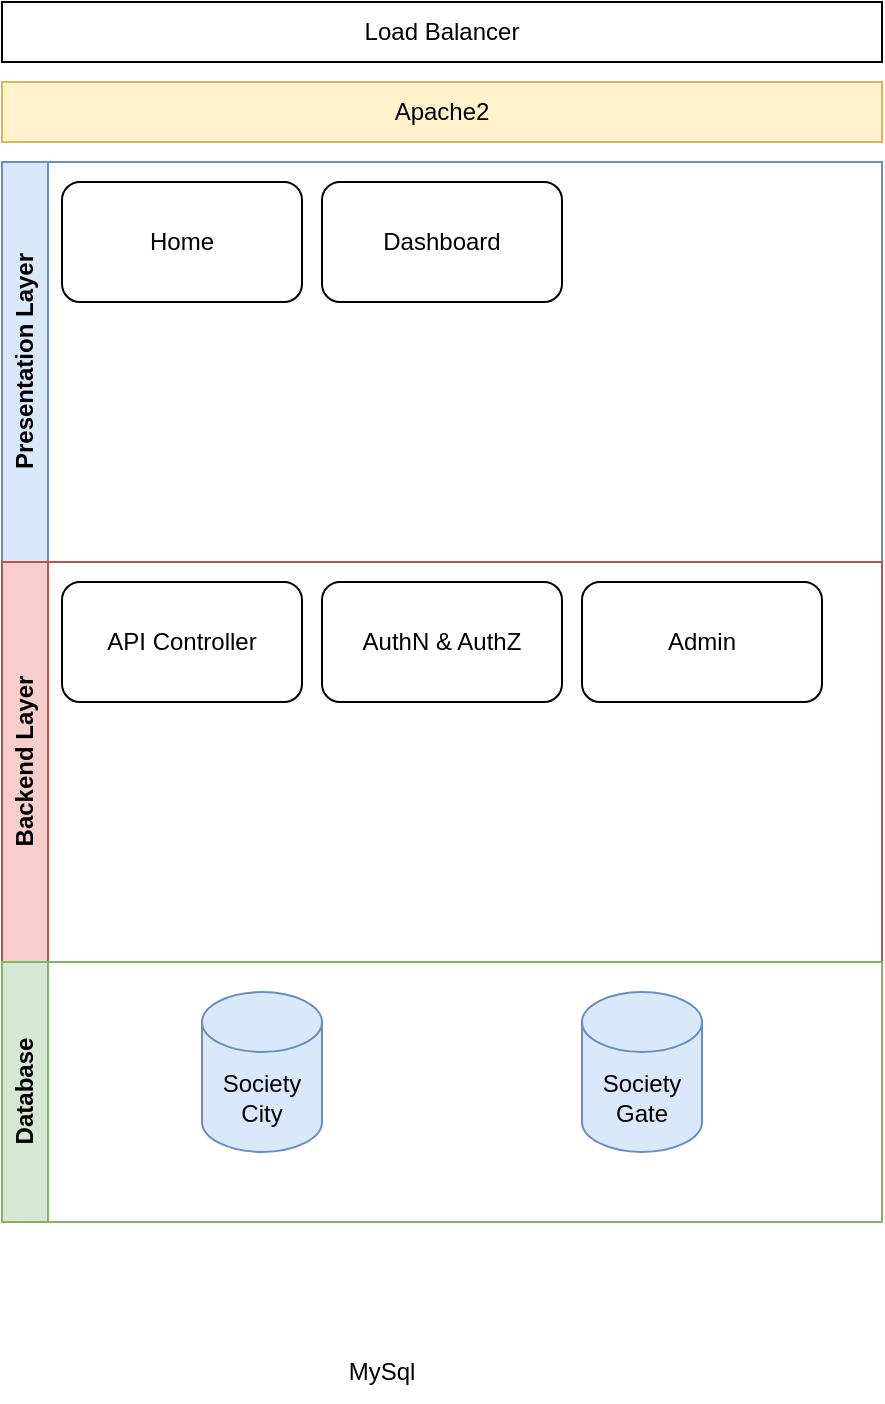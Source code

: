 <mxfile version="24.6.4" type="github">
  <diagram name="Page-1" id="C9jLN2DpHzkTzg0tFA4g">
    <mxGraphModel dx="901" dy="615" grid="1" gridSize="10" guides="1" tooltips="1" connect="1" arrows="1" fold="1" page="1" pageScale="1" pageWidth="827" pageHeight="1169" math="0" shadow="0">
      <root>
        <mxCell id="0" />
        <mxCell id="1" parent="0" />
        <mxCell id="EpsHPpFX5rDBm0fRQGSb-9" value="Apache2" style="rounded=0;whiteSpace=wrap;html=1;fillColor=#fff2cc;strokeColor=#d6b656;" parent="1" vertex="1">
          <mxGeometry x="80" y="160" width="440" height="30" as="geometry" />
        </mxCell>
        <mxCell id="EpsHPpFX5rDBm0fRQGSb-10" value="Load Balancer" style="rounded=0;whiteSpace=wrap;html=1;" parent="1" vertex="1">
          <mxGeometry x="80" y="120" width="440" height="30" as="geometry" />
        </mxCell>
        <mxCell id="xfAIjOWjKCa7WjZMfG3j-6" value="Presentation Layer" style="swimlane;horizontal=0;whiteSpace=wrap;html=1;fillColor=#dae8fc;strokeColor=#6c8ebf;" vertex="1" parent="1">
          <mxGeometry x="80" y="200" width="440" height="200" as="geometry" />
        </mxCell>
        <mxCell id="xfAIjOWjKCa7WjZMfG3j-13" value="Home" style="rounded=1;whiteSpace=wrap;html=1;" vertex="1" parent="xfAIjOWjKCa7WjZMfG3j-6">
          <mxGeometry x="30" y="10" width="120" height="60" as="geometry" />
        </mxCell>
        <mxCell id="xfAIjOWjKCa7WjZMfG3j-14" value="Dashboard" style="rounded=1;whiteSpace=wrap;html=1;" vertex="1" parent="xfAIjOWjKCa7WjZMfG3j-6">
          <mxGeometry x="160" y="10" width="120" height="60" as="geometry" />
        </mxCell>
        <mxCell id="xfAIjOWjKCa7WjZMfG3j-7" value="Backend Layer" style="swimlane;horizontal=0;whiteSpace=wrap;html=1;fillColor=#f8cecc;strokeColor=#b85450;" vertex="1" parent="1">
          <mxGeometry x="80" y="400" width="440" height="200" as="geometry" />
        </mxCell>
        <mxCell id="EpsHPpFX5rDBm0fRQGSb-11" value="API Controller" style="rounded=1;whiteSpace=wrap;html=1;" parent="xfAIjOWjKCa7WjZMfG3j-7" vertex="1">
          <mxGeometry x="30" y="10" width="120" height="60" as="geometry" />
        </mxCell>
        <mxCell id="xfAIjOWjKCa7WjZMfG3j-1" value="AuthN &amp;amp; AuthZ" style="rounded=1;whiteSpace=wrap;html=1;" vertex="1" parent="xfAIjOWjKCa7WjZMfG3j-7">
          <mxGeometry x="160" y="10" width="120" height="60" as="geometry" />
        </mxCell>
        <mxCell id="xfAIjOWjKCa7WjZMfG3j-3" value="Admin" style="rounded=1;whiteSpace=wrap;html=1;" vertex="1" parent="xfAIjOWjKCa7WjZMfG3j-7">
          <mxGeometry x="290" y="10" width="120" height="60" as="geometry" />
        </mxCell>
        <mxCell id="xfAIjOWjKCa7WjZMfG3j-9" value="Database" style="swimlane;horizontal=0;whiteSpace=wrap;html=1;fillColor=#d5e8d4;strokeColor=#82b366;" vertex="1" parent="1">
          <mxGeometry x="80" y="600" width="440" height="130" as="geometry" />
        </mxCell>
        <mxCell id="EpsHPpFX5rDBm0fRQGSb-8" value="Society City" style="shape=cylinder3;whiteSpace=wrap;html=1;boundedLbl=1;backgroundOutline=1;size=15;fillColor=#dae8fc;strokeColor=#6c8ebf;" parent="xfAIjOWjKCa7WjZMfG3j-9" vertex="1">
          <mxGeometry x="100" y="15" width="60" height="80" as="geometry" />
        </mxCell>
        <mxCell id="EpsHPpFX5rDBm0fRQGSb-1" value="Society Gate" style="shape=cylinder3;whiteSpace=wrap;html=1;boundedLbl=1;backgroundOutline=1;size=15;fillColor=#dae8fc;strokeColor=#6c8ebf;" parent="xfAIjOWjKCa7WjZMfG3j-9" vertex="1">
          <mxGeometry x="290" y="15" width="60" height="80" as="geometry" />
        </mxCell>
        <mxCell id="xfAIjOWjKCa7WjZMfG3j-12" value="MySql" style="text;html=1;align=center;verticalAlign=middle;whiteSpace=wrap;rounded=0;" vertex="1" parent="1">
          <mxGeometry x="240" y="790" width="60" height="30" as="geometry" />
        </mxCell>
      </root>
    </mxGraphModel>
  </diagram>
</mxfile>
